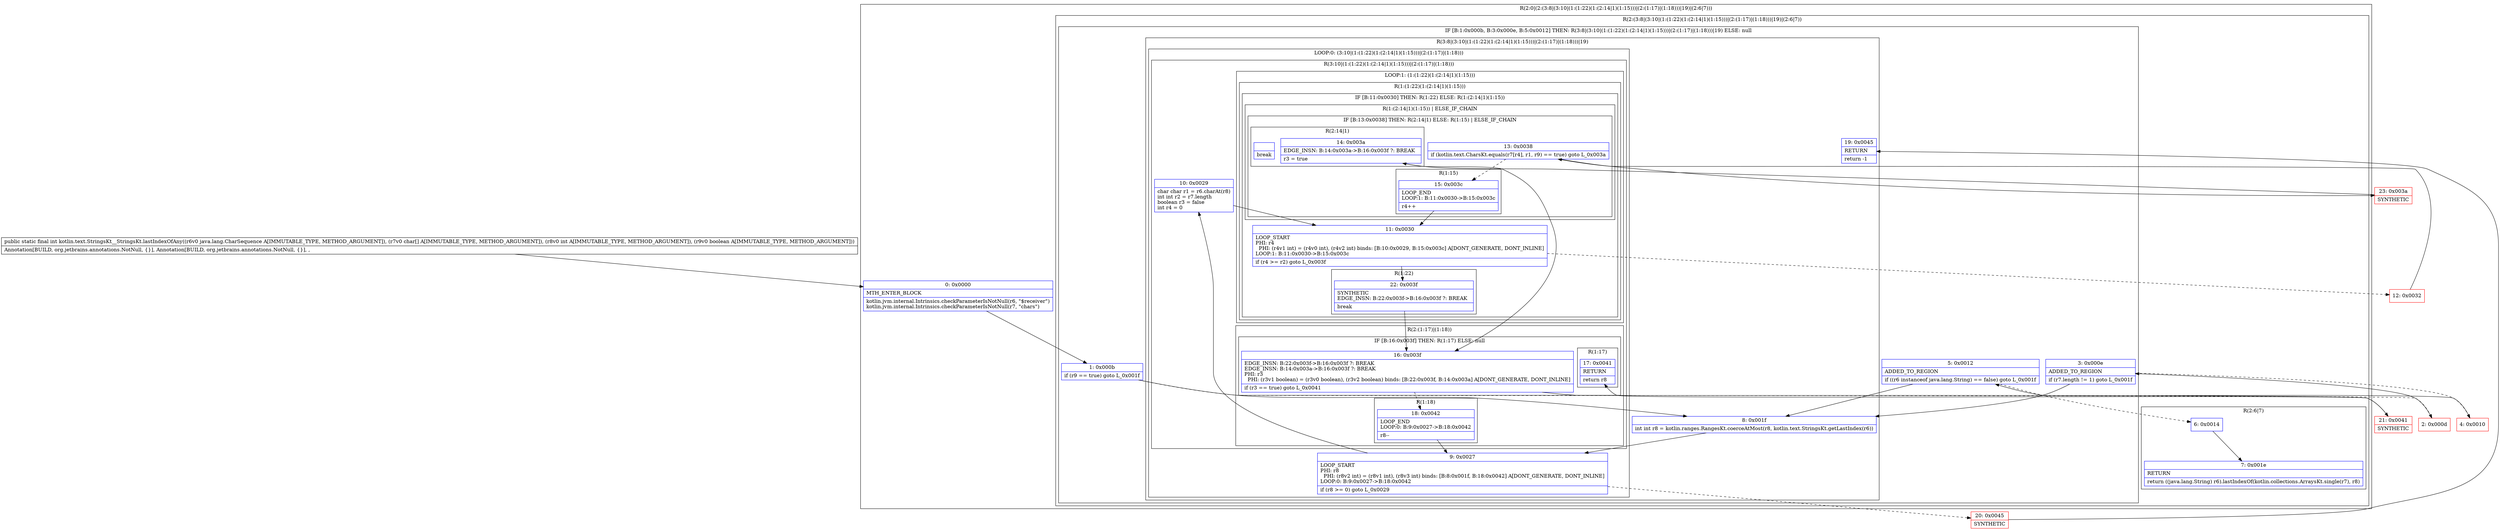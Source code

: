 digraph "CFG forkotlin.text.StringsKt__StringsKt.lastIndexOfAny(Ljava\/lang\/CharSequence;[CIZ)I" {
subgraph cluster_Region_179440379 {
label = "R(2:0|(2:(3:8|(3:10|(1:(1:22)(1:(2:14|1)(1:15)))|(2:(1:17)|(1:18)))|19)|(2:6|7)))";
node [shape=record,color=blue];
Node_0 [shape=record,label="{0\:\ 0x0000|MTH_ENTER_BLOCK\l|kotlin.jvm.internal.Intrinsics.checkParameterIsNotNull(r6, \"$receiver\")\lkotlin.jvm.internal.Intrinsics.checkParameterIsNotNull(r7, \"chars\")\l}"];
subgraph cluster_Region_36118026 {
label = "R(2:(3:8|(3:10|(1:(1:22)(1:(2:14|1)(1:15)))|(2:(1:17)|(1:18)))|19)|(2:6|7))";
node [shape=record,color=blue];
subgraph cluster_IfRegion_1498762295 {
label = "IF [B:1:0x000b, B:3:0x000e, B:5:0x0012] THEN: R(3:8|(3:10|(1:(1:22)(1:(2:14|1)(1:15)))|(2:(1:17)|(1:18)))|19) ELSE: null";
node [shape=record,color=blue];
Node_1 [shape=record,label="{1\:\ 0x000b|if (r9 == true) goto L_0x001f\l}"];
Node_3 [shape=record,label="{3\:\ 0x000e|ADDED_TO_REGION\l|if (r7.length != 1) goto L_0x001f\l}"];
Node_5 [shape=record,label="{5\:\ 0x0012|ADDED_TO_REGION\l|if ((r6 instanceof java.lang.String) == false) goto L_0x001f\l}"];
subgraph cluster_Region_870061354 {
label = "R(3:8|(3:10|(1:(1:22)(1:(2:14|1)(1:15)))|(2:(1:17)|(1:18)))|19)";
node [shape=record,color=blue];
Node_8 [shape=record,label="{8\:\ 0x001f|int int r8 = kotlin.ranges.RangesKt.coerceAtMost(r8, kotlin.text.StringsKt.getLastIndex(r6))\l}"];
subgraph cluster_LoopRegion_1358541830 {
label = "LOOP:0: (3:10|(1:(1:22)(1:(2:14|1)(1:15)))|(2:(1:17)|(1:18)))";
node [shape=record,color=blue];
Node_9 [shape=record,label="{9\:\ 0x0027|LOOP_START\lPHI: r8 \l  PHI: (r8v2 int) = (r8v1 int), (r8v3 int) binds: [B:8:0x001f, B:18:0x0042] A[DONT_GENERATE, DONT_INLINE]\lLOOP:0: B:9:0x0027\-\>B:18:0x0042\l|if (r8 \>= 0) goto L_0x0029\l}"];
subgraph cluster_Region_1806981137 {
label = "R(3:10|(1:(1:22)(1:(2:14|1)(1:15)))|(2:(1:17)|(1:18)))";
node [shape=record,color=blue];
Node_10 [shape=record,label="{10\:\ 0x0029|char char r1 = r6.charAt(r8)\lint int r2 = r7.length\lboolean r3 = false\lint r4 = 0\l}"];
subgraph cluster_LoopRegion_2099337932 {
label = "LOOP:1: (1:(1:22)(1:(2:14|1)(1:15)))";
node [shape=record,color=blue];
subgraph cluster_Region_1734238785 {
label = "R(1:(1:22)(1:(2:14|1)(1:15)))";
node [shape=record,color=blue];
subgraph cluster_IfRegion_1440414190 {
label = "IF [B:11:0x0030] THEN: R(1:22) ELSE: R(1:(2:14|1)(1:15))";
node [shape=record,color=blue];
Node_11 [shape=record,label="{11\:\ 0x0030|LOOP_START\lPHI: r4 \l  PHI: (r4v1 int) = (r4v0 int), (r4v2 int) binds: [B:10:0x0029, B:15:0x003c] A[DONT_GENERATE, DONT_INLINE]\lLOOP:1: B:11:0x0030\-\>B:15:0x003c\l|if (r4 \>= r2) goto L_0x003f\l}"];
subgraph cluster_Region_1572071406 {
label = "R(1:22)";
node [shape=record,color=blue];
Node_22 [shape=record,label="{22\:\ 0x003f|SYNTHETIC\lEDGE_INSN: B:22:0x003f\-\>B:16:0x003f ?: BREAK  \l|break\l}"];
}
subgraph cluster_Region_779369627 {
label = "R(1:(2:14|1)(1:15)) | ELSE_IF_CHAIN\l";
node [shape=record,color=blue];
subgraph cluster_IfRegion_634826632 {
label = "IF [B:13:0x0038] THEN: R(2:14|1) ELSE: R(1:15) | ELSE_IF_CHAIN\l";
node [shape=record,color=blue];
Node_13 [shape=record,label="{13\:\ 0x0038|if (kotlin.text.CharsKt.equals(r7[r4], r1, r9) == true) goto L_0x003a\l}"];
subgraph cluster_Region_476530580 {
label = "R(2:14|1)";
node [shape=record,color=blue];
Node_14 [shape=record,label="{14\:\ 0x003a|EDGE_INSN: B:14:0x003a\-\>B:16:0x003f ?: BREAK  \l|r3 = true\l}"];
Node_InsnContainer_1509225635 [shape=record,label="{|break\l}"];
}
subgraph cluster_Region_659298492 {
label = "R(1:15)";
node [shape=record,color=blue];
Node_15 [shape=record,label="{15\:\ 0x003c|LOOP_END\lLOOP:1: B:11:0x0030\-\>B:15:0x003c\l|r4++\l}"];
}
}
}
}
}
}
subgraph cluster_Region_1303173558 {
label = "R(2:(1:17)|(1:18))";
node [shape=record,color=blue];
subgraph cluster_IfRegion_930503477 {
label = "IF [B:16:0x003f] THEN: R(1:17) ELSE: null";
node [shape=record,color=blue];
Node_16 [shape=record,label="{16\:\ 0x003f|EDGE_INSN: B:22:0x003f\-\>B:16:0x003f ?: BREAK  \lEDGE_INSN: B:14:0x003a\-\>B:16:0x003f ?: BREAK  \lPHI: r3 \l  PHI: (r3v1 boolean) = (r3v0 boolean), (r3v2 boolean) binds: [B:22:0x003f, B:14:0x003a] A[DONT_GENERATE, DONT_INLINE]\l|if (r3 == true) goto L_0x0041\l}"];
subgraph cluster_Region_940729608 {
label = "R(1:17)";
node [shape=record,color=blue];
Node_17 [shape=record,label="{17\:\ 0x0041|RETURN\l|return r8\l}"];
}
}
subgraph cluster_Region_151993970 {
label = "R(1:18)";
node [shape=record,color=blue];
Node_18 [shape=record,label="{18\:\ 0x0042|LOOP_END\lLOOP:0: B:9:0x0027\-\>B:18:0x0042\l|r8\-\-\l}"];
}
}
}
}
Node_19 [shape=record,label="{19\:\ 0x0045|RETURN\l|return \-1\l}"];
}
}
subgraph cluster_Region_258132858 {
label = "R(2:6|7)";
node [shape=record,color=blue];
Node_6 [shape=record,label="{6\:\ 0x0014}"];
Node_7 [shape=record,label="{7\:\ 0x001e|RETURN\l|return ((java.lang.String) r6).lastIndexOf(kotlin.collections.ArraysKt.single(r7), r8)\l}"];
}
}
}
Node_2 [shape=record,color=red,label="{2\:\ 0x000d}"];
Node_4 [shape=record,color=red,label="{4\:\ 0x0010}"];
Node_12 [shape=record,color=red,label="{12\:\ 0x0032}"];
Node_20 [shape=record,color=red,label="{20\:\ 0x0045|SYNTHETIC\l}"];
Node_21 [shape=record,color=red,label="{21\:\ 0x0041|SYNTHETIC\l}"];
Node_23 [shape=record,color=red,label="{23\:\ 0x003a|SYNTHETIC\l}"];
MethodNode[shape=record,label="{public static final int kotlin.text.StringsKt__StringsKt.lastIndexOfAny((r6v0 java.lang.CharSequence A[IMMUTABLE_TYPE, METHOD_ARGUMENT]), (r7v0 char[] A[IMMUTABLE_TYPE, METHOD_ARGUMENT]), (r8v0 int A[IMMUTABLE_TYPE, METHOD_ARGUMENT]), (r9v0 boolean A[IMMUTABLE_TYPE, METHOD_ARGUMENT]))  | Annotation[BUILD, org.jetbrains.annotations.NotNull, \{\}], Annotation[BUILD, org.jetbrains.annotations.NotNull, \{\}], , \l}"];
MethodNode -> Node_0;
Node_0 -> Node_1;
Node_1 -> Node_2[style=dashed];
Node_1 -> Node_8;
Node_3 -> Node_4[style=dashed];
Node_3 -> Node_8;
Node_5 -> Node_6[style=dashed];
Node_5 -> Node_8;
Node_8 -> Node_9;
Node_9 -> Node_10;
Node_9 -> Node_20[style=dashed];
Node_10 -> Node_11;
Node_11 -> Node_12[style=dashed];
Node_11 -> Node_22;
Node_22 -> Node_16;
Node_13 -> Node_15[style=dashed];
Node_13 -> Node_23;
Node_14 -> Node_16;
Node_15 -> Node_11;
Node_16 -> Node_18[style=dashed];
Node_16 -> Node_21;
Node_18 -> Node_9;
Node_6 -> Node_7;
Node_2 -> Node_3;
Node_4 -> Node_5;
Node_12 -> Node_13;
Node_20 -> Node_19;
Node_21 -> Node_17;
Node_23 -> Node_14;
}

